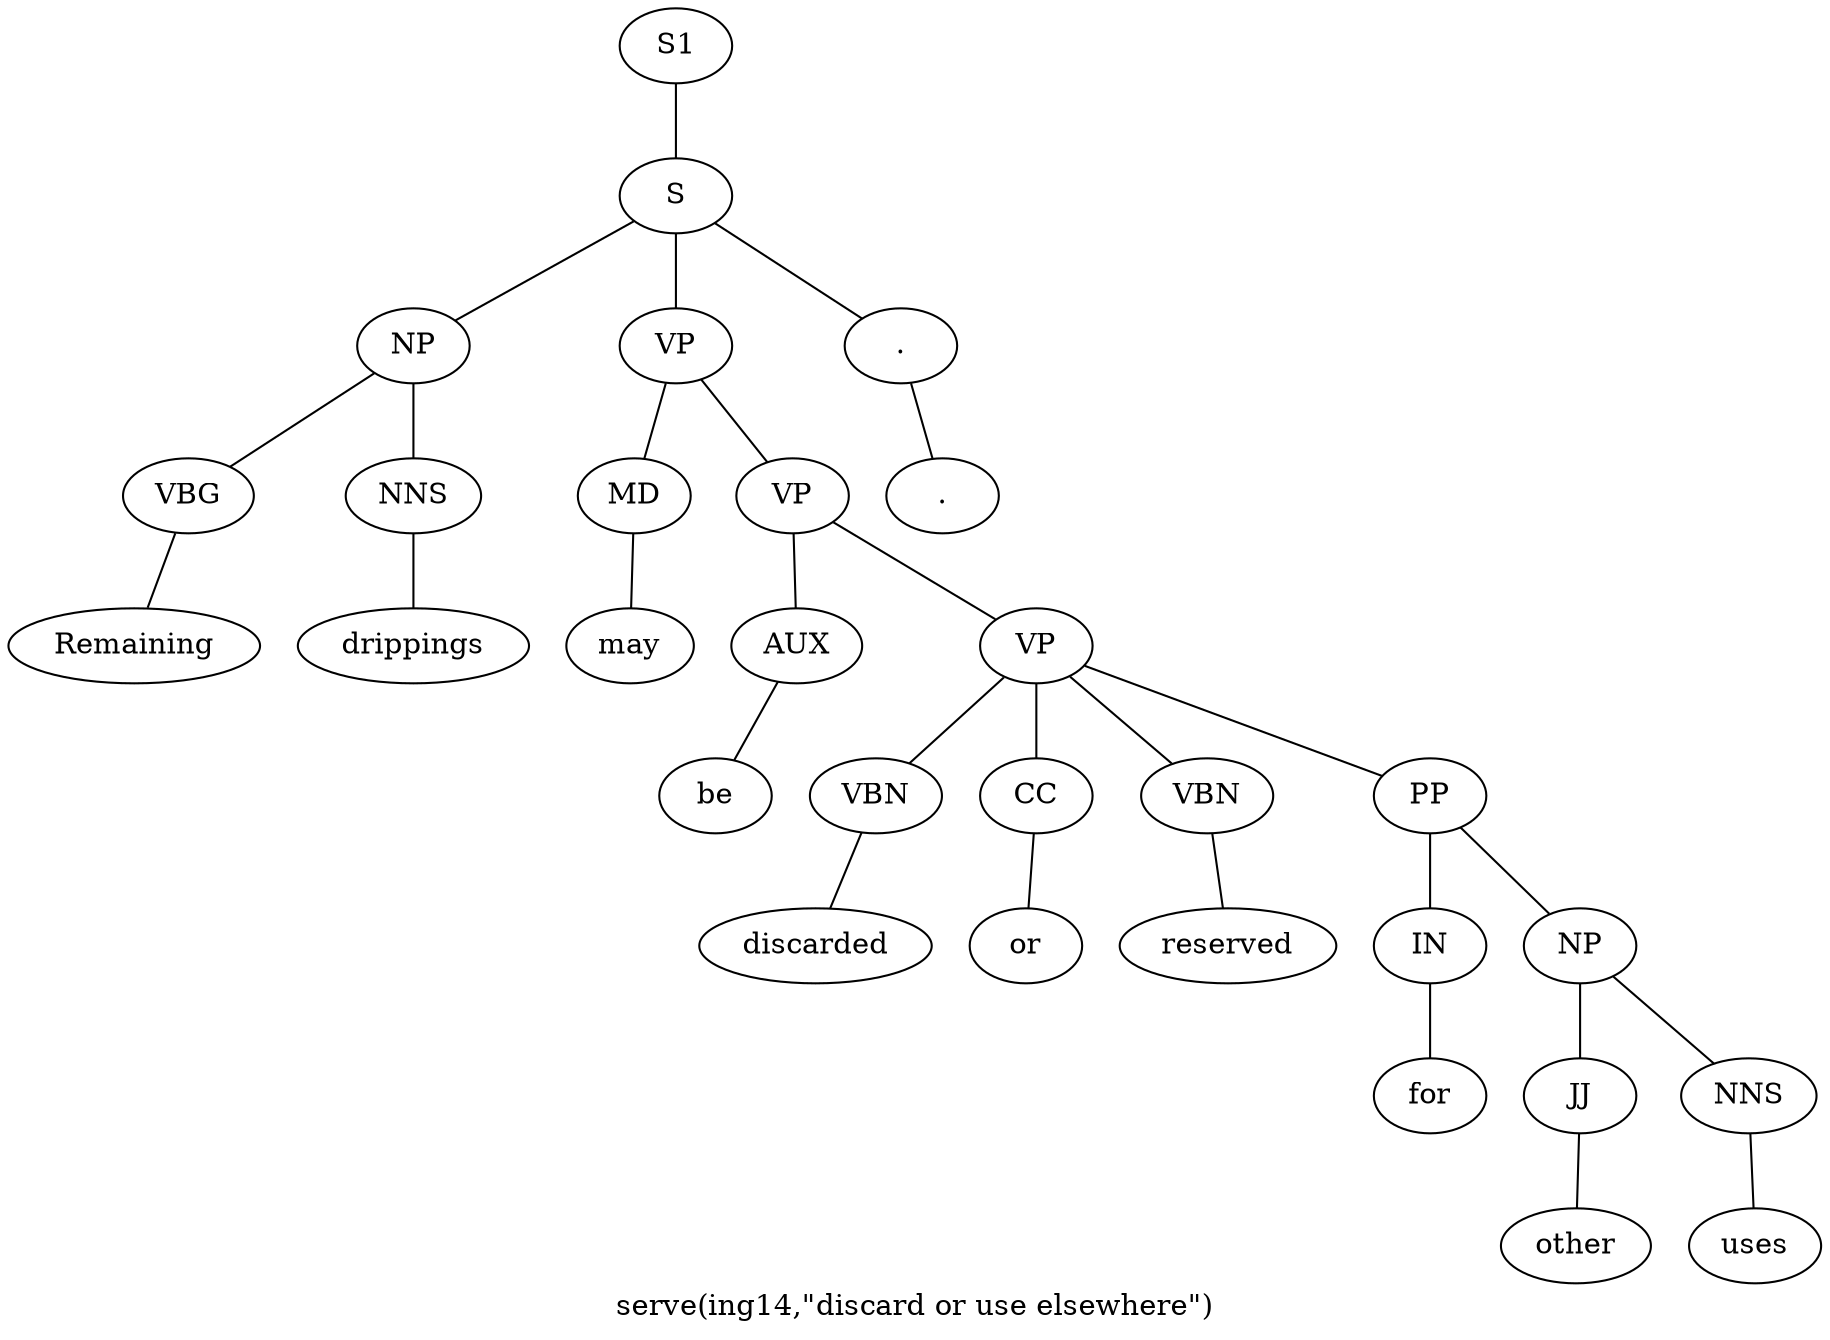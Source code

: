 graph SyntaxGraph {
	label = "serve(ing14,\"discard or use elsewhere\")";
	Node0 [label="S1"];
	Node1 [label="S"];
	Node2 [label="NP"];
	Node3 [label="VBG"];
	Node4 [label="Remaining"];
	Node5 [label="NNS"];
	Node6 [label="drippings"];
	Node7 [label="VP"];
	Node8 [label="MD"];
	Node9 [label="may"];
	Node10 [label="VP"];
	Node11 [label="AUX"];
	Node12 [label="be"];
	Node13 [label="VP"];
	Node14 [label="VBN"];
	Node15 [label="discarded"];
	Node16 [label="CC"];
	Node17 [label="or"];
	Node18 [label="VBN"];
	Node19 [label="reserved"];
	Node20 [label="PP"];
	Node21 [label="IN"];
	Node22 [label="for"];
	Node23 [label="NP"];
	Node24 [label="JJ"];
	Node25 [label="other"];
	Node26 [label="NNS"];
	Node27 [label="uses"];
	Node28 [label="."];
	Node29 [label="."];

	Node0 -- Node1;
	Node1 -- Node2;
	Node1 -- Node7;
	Node1 -- Node28;
	Node2 -- Node3;
	Node2 -- Node5;
	Node3 -- Node4;
	Node5 -- Node6;
	Node7 -- Node8;
	Node7 -- Node10;
	Node8 -- Node9;
	Node10 -- Node11;
	Node10 -- Node13;
	Node11 -- Node12;
	Node13 -- Node14;
	Node13 -- Node16;
	Node13 -- Node18;
	Node13 -- Node20;
	Node14 -- Node15;
	Node16 -- Node17;
	Node18 -- Node19;
	Node20 -- Node21;
	Node20 -- Node23;
	Node21 -- Node22;
	Node23 -- Node24;
	Node23 -- Node26;
	Node24 -- Node25;
	Node26 -- Node27;
	Node28 -- Node29;
}